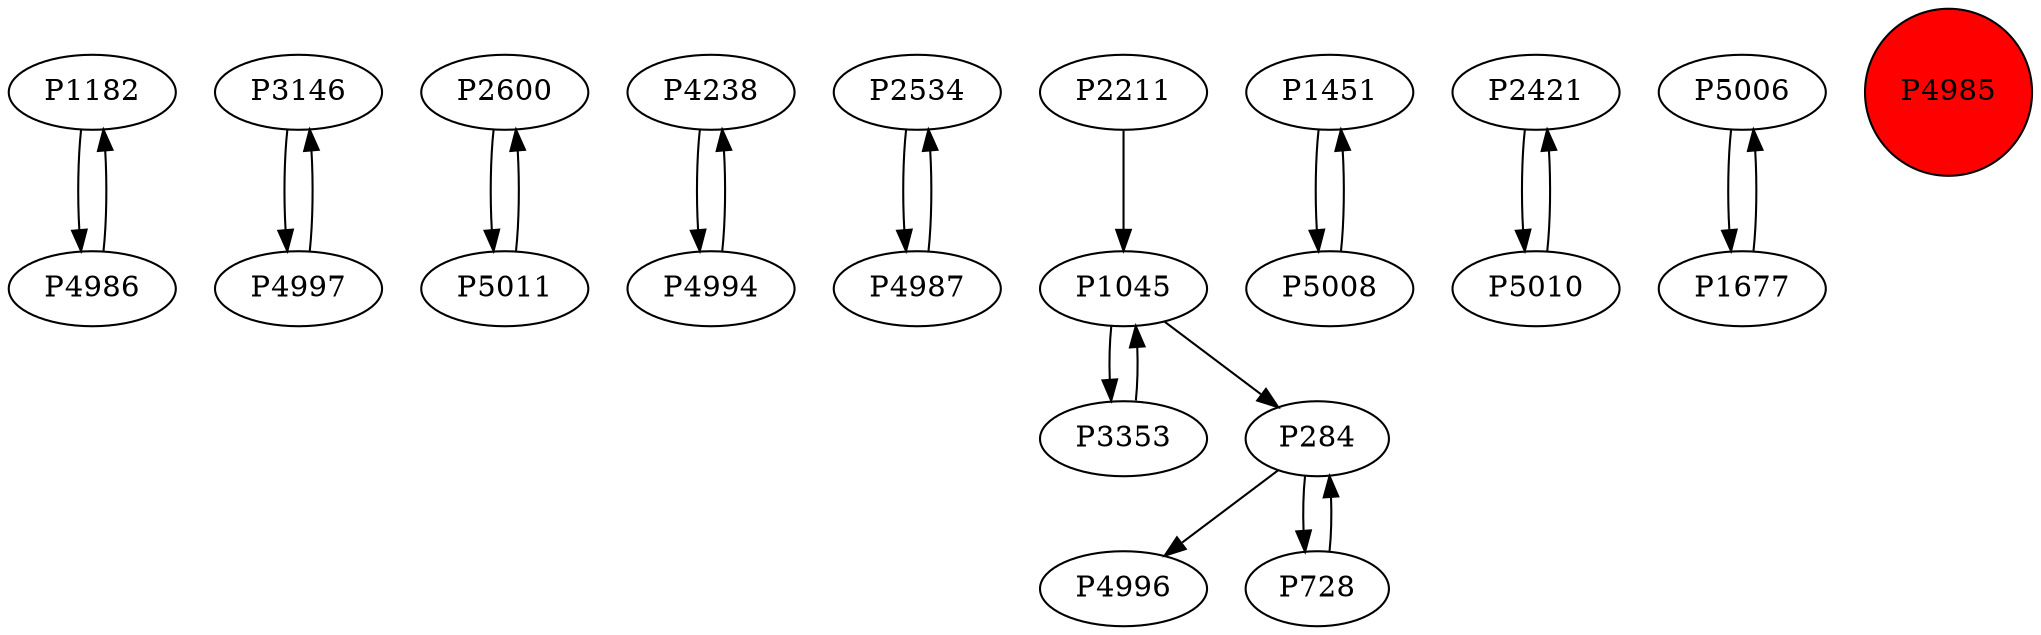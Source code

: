 digraph {
	P1182 -> P4986
	P3146 -> P4997
	P2600 -> P5011
	P4986 -> P1182
	P4238 -> P4994
	P2534 -> P4987
	P1045 -> P3353
	P4994 -> P4238
	P1045 -> P284
	P1451 -> P5008
	P2421 -> P5010
	P5006 -> P1677
	P284 -> P4996
	P2211 -> P1045
	P728 -> P284
	P4987 -> P2534
	P4997 -> P3146
	P5010 -> P2421
	P1677 -> P5006
	P5011 -> P2600
	P3353 -> P1045
	P284 -> P728
	P5008 -> P1451
	P4985 [shape=circle]
	P4985 [style=filled]
	P4985 [fillcolor=red]
}
